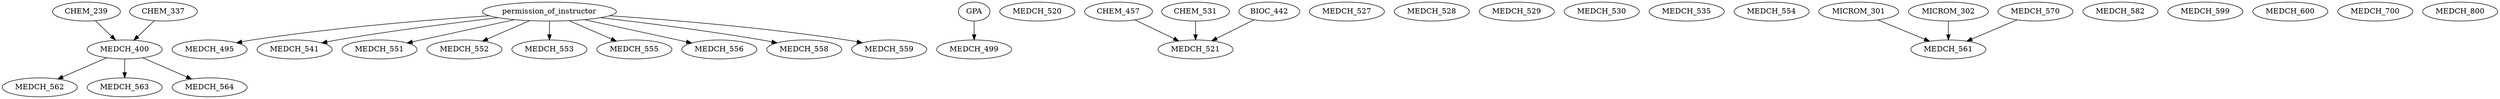 digraph G {
    edge [color=black];
    CHEM_239 -> MEDCH_400;
    CHEM_337 -> MEDCH_400;
    edge [color=black];
    permission_of_instructor -> MEDCH_495;
    edge [color=black];
    GPA -> MEDCH_499;
    MEDCH_520;
    edge [color=black];
    CHEM_457 -> MEDCH_521;
    CHEM_531 -> MEDCH_521;
    BIOC_442 -> MEDCH_521;
    MEDCH_527;
    MEDCH_528;
    MEDCH_529;
    MEDCH_530;
    MEDCH_535;
    edge [color=black];
    permission_of_instructor -> MEDCH_541;
    edge [color=black];
    permission_of_instructor -> MEDCH_551;
    edge [color=black];
    permission_of_instructor -> MEDCH_552;
    edge [color=black];
    permission_of_instructor -> MEDCH_553;
    MEDCH_554;
    edge [color=black];
    permission_of_instructor -> MEDCH_555;
    edge [color=black];
    permission_of_instructor -> MEDCH_556;
    edge [color=black];
    permission_of_instructor -> MEDCH_558;
    edge [color=black];
    permission_of_instructor -> MEDCH_559;
    edge [color=black];
    MICROM_301 -> MEDCH_561;
    MICROM_302 -> MEDCH_561;
    MEDCH_570 -> MEDCH_561;
    edge [color=black];
    MEDCH_400 -> MEDCH_562;
    edge [color=black];
    MEDCH_400 -> MEDCH_563;
    edge [color=black];
    MEDCH_400 -> MEDCH_564;
    MEDCH_570;
    MEDCH_582;
    MEDCH_599;
    MEDCH_600;
    MEDCH_700;
    MEDCH_800;
}
